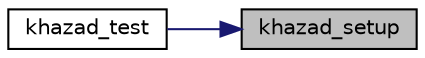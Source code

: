 digraph "khazad_setup"
{
 // LATEX_PDF_SIZE
  edge [fontname="Helvetica",fontsize="10",labelfontname="Helvetica",labelfontsize="10"];
  node [fontname="Helvetica",fontsize="10",shape=record];
  rankdir="RL";
  Node18 [label="khazad_setup",height=0.2,width=0.4,color="black", fillcolor="grey75", style="filled", fontcolor="black",tooltip="Initialize the Khazad block cipher."];
  Node18 -> Node19 [dir="back",color="midnightblue",fontsize="10",style="solid",fontname="Helvetica"];
  Node19 [label="khazad_test",height=0.2,width=0.4,color="black", fillcolor="white", style="filled",URL="$khazad_8c.html#a84954dad5480d2d51bbabec6f639a662",tooltip="Performs a self-test of the Khazad block cipher."];
}

